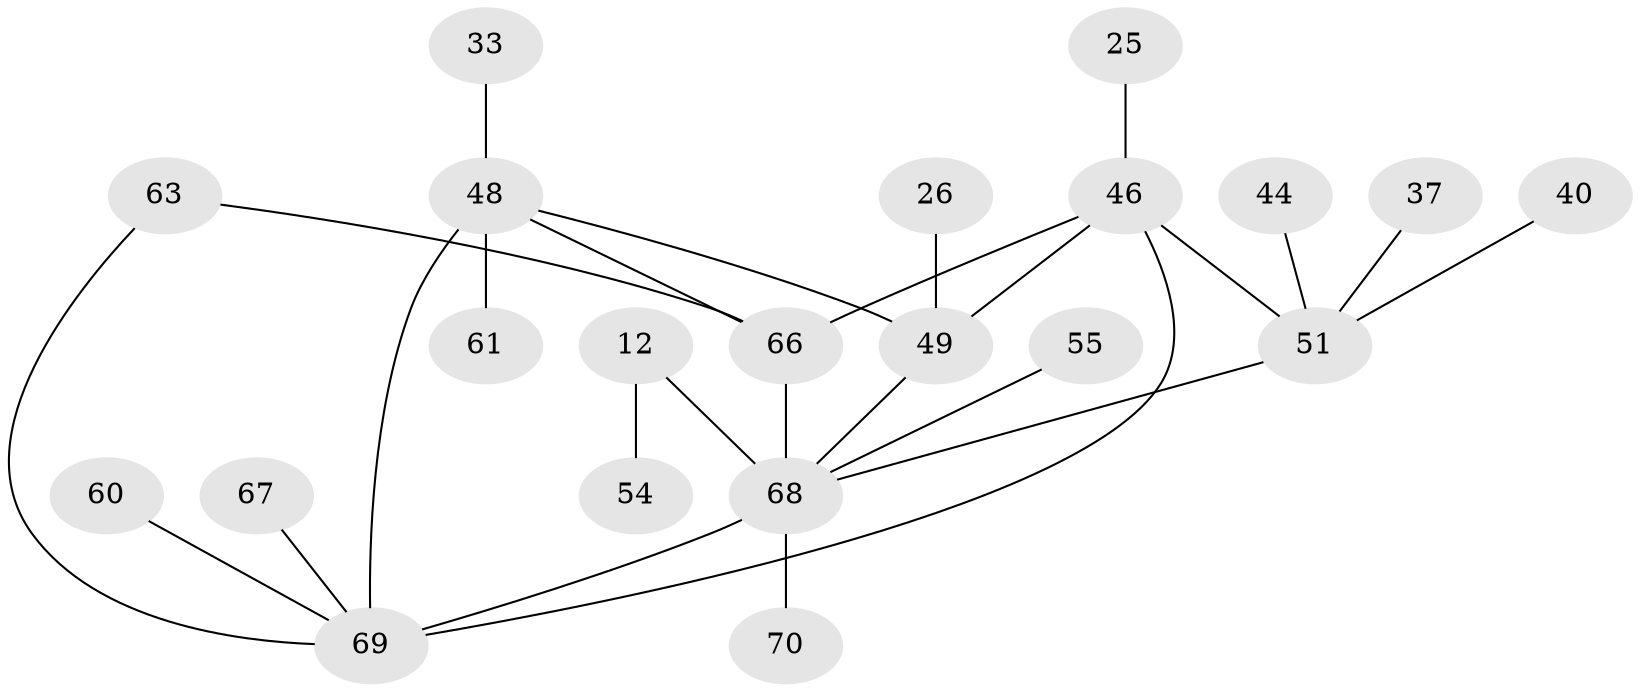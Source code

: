 // original degree distribution, {6: 0.05714285714285714, 3: 0.08571428571428572, 7: 0.04285714285714286, 5: 0.05714285714285714, 4: 0.04285714285714286, 2: 0.21428571428571427, 9: 0.014285714285714285, 1: 0.4857142857142857}
// Generated by graph-tools (version 1.1) at 2025/59/03/04/25 21:59:00]
// undirected, 21 vertices, 26 edges
graph export_dot {
graph [start="1"]
  node [color=gray90,style=filled];
  12 [super="+10"];
  25;
  26 [super="+20"];
  33;
  37;
  40 [super="+30"];
  44;
  46 [super="+31+15"];
  48 [super="+4"];
  49 [super="+8"];
  51 [super="+21+14"];
  54;
  55;
  60 [super="+32"];
  61 [super="+52"];
  63 [super="+62"];
  66 [super="+64+2+3+35+43+58"];
  67;
  68 [super="+65+9+11"];
  69 [super="+6"];
  70;
  12 -- 54;
  12 -- 68 [weight=2];
  25 -- 46;
  26 -- 49;
  33 -- 48;
  37 -- 51;
  40 -- 51;
  44 -- 51;
  46 -- 49;
  46 -- 66;
  46 -- 69;
  46 -- 51 [weight=2];
  48 -- 66;
  48 -- 69 [weight=2];
  48 -- 61;
  48 -- 49;
  49 -- 68 [weight=3];
  51 -- 68;
  55 -- 68;
  60 -- 69;
  63 -- 69;
  63 -- 66;
  66 -- 68 [weight=3];
  67 -- 69;
  68 -- 70;
  68 -- 69 [weight=2];
}
